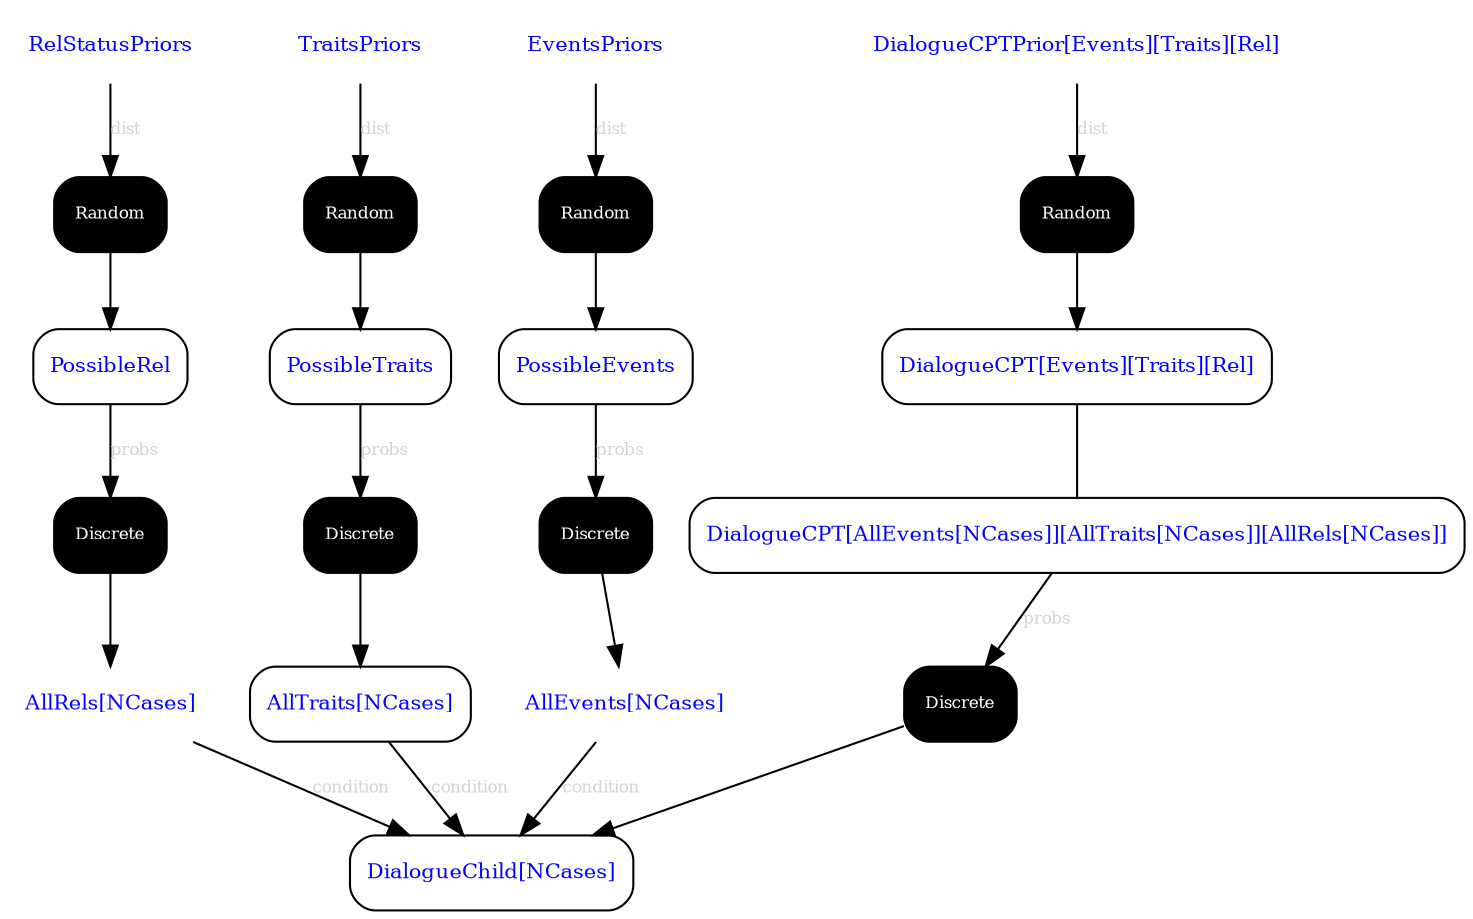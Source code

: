 digraph Model
{
    node [ fontsize=8, style="filled, rounded", fillcolor=transparent ];

    node0 [ label="DialogueCPT[AllEvents[NCases]][AllTraits[NCases]][AllRels[NCases]]" fontsize="10" fontcolor="#0000FF" shape="box" ];
    node1 [ label="Discrete" fontsize="8" fontcolor="#FFFFFF" fillcolor="#000000" shape="box" ];
    node2 [ label="DialogueChild[NCases]" fontsize="10" fontcolor="#0000FF" shape="box" ];
    node3 [ label="AllRels[NCases]" fontsize="10" fontcolor="#0000FF" shape="none" ];
    node4 [ label="AllTraits[NCases]" fontsize="10" fontcolor="#0000FF" shape="box" ];
    node5 [ label="AllEvents[NCases]" fontsize="10" fontcolor="#0000FF" shape="none" ];
    node6 [ label="PossibleEvents" fontsize="10" fontcolor="#0000FF" shape="box" ];
    node7 [ label="Discrete" fontsize="8" fontcolor="#FFFFFF" fillcolor="#000000" shape="box" ];
    node8 [ label="EventsPriors" fontsize="10" fontcolor="#0000FF" shape="none" ];
    node9 [ label="Random" fontsize="8" fontcolor="#FFFFFF" fillcolor="#000000" shape="box" ];
    node10 [ label="PossibleTraits" fontsize="10" fontcolor="#0000FF" shape="box" ];
    node11 [ label="Discrete" fontsize="8" fontcolor="#FFFFFF" fillcolor="#000000" shape="box" ];
    node12 [ label="TraitsPriors" fontsize="10" fontcolor="#0000FF" shape="none" ];
    node13 [ label="Random" fontsize="8" fontcolor="#FFFFFF" fillcolor="#000000" shape="box" ];
    node14 [ label="PossibleRel" fontsize="10" fontcolor="#0000FF" shape="box" ];
    node15 [ label="Discrete" fontsize="8" fontcolor="#FFFFFF" fillcolor="#000000" shape="box" ];
    node16 [ label="RelStatusPriors" fontsize="10" fontcolor="#0000FF" shape="none" ];
    node17 [ label="Random" fontsize="8" fontcolor="#FFFFFF" fillcolor="#000000" shape="box" ];
    node18 [ label="DialogueCPTPrior[Events][Traits][Rel]" fontsize="10" fontcolor="#0000FF" shape="none" ];
    node19 [ label="Random" fontsize="8" fontcolor="#FFFFFF" fillcolor="#000000" shape="box" ];
    node20 [ label="DialogueCPT[Events][Traits][Rel]" fontsize="10" fontcolor="#0000FF" shape="box" ];

    node0 -> node1 [ label="probs" fontsize="8" fontcolor="#D3D3D3" arrowtail="none" ];
    node1 -> node2 [ label="" fontsize="8" fontcolor="#D3D3D3" arrowtail="none" ];
    node3 -> node2 [ label="condition" fontsize="8" fontcolor="#D3D3D3" arrowtail="none" ];
    node4 -> node2 [ label="condition" fontsize="8" fontcolor="#D3D3D3" arrowtail="none" ];
    node5 -> node2 [ label="condition" fontsize="8" fontcolor="#D3D3D3" arrowtail="none" ];
    node6 -> node7 [ label="probs" fontsize="8" fontcolor="#D3D3D3" arrowtail="none" ];
    node7 -> node5 [ label="" fontsize="8" fontcolor="#D3D3D3" arrowtail="none" ];
    node8 -> node9 [ label="dist" fontsize="8" fontcolor="#D3D3D3" arrowtail="none" ];
    node9 -> node6 [ label="" fontsize="8" fontcolor="#D3D3D3" arrowtail="none" ];
    node10 -> node11 [ label="probs" fontsize="8" fontcolor="#D3D3D3" arrowtail="none" ];
    node11 -> node4 [ label="" fontsize="8" fontcolor="#D3D3D3" arrowtail="none" ];
    node12 -> node13 [ label="dist" fontsize="8" fontcolor="#D3D3D3" arrowtail="none" ];
    node13 -> node10 [ label="" fontsize="8" fontcolor="#D3D3D3" arrowtail="none" ];
    node14 -> node15 [ label="probs" fontsize="8" fontcolor="#D3D3D3" arrowtail="none" ];
    node15 -> node3 [ label="" fontsize="8" fontcolor="#D3D3D3" arrowtail="none" ];
    node16 -> node17 [ label="dist" fontsize="8" fontcolor="#D3D3D3" arrowtail="none" ];
    node17 -> node14 [ label="" fontsize="8" fontcolor="#D3D3D3" arrowtail="none" ];
    node18 -> node19 [ label="dist" fontsize="8" fontcolor="#D3D3D3" arrowtail="none" ];
    node19 -> node20 [ label="" fontsize="8" fontcolor="#D3D3D3" arrowtail="none" ];
    node20 -> node0 [ arrowtail="none" arrowhead="none" ];
}

